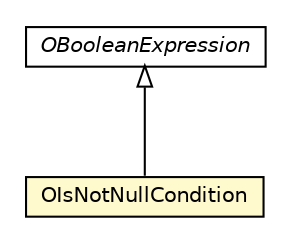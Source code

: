 #!/usr/local/bin/dot
#
# Class diagram 
# Generated by UMLGraph version R5_6-24-gf6e263 (http://www.umlgraph.org/)
#

digraph G {
	edge [fontname="Helvetica",fontsize=10,labelfontname="Helvetica",labelfontsize=10];
	node [fontname="Helvetica",fontsize=10,shape=plaintext];
	nodesep=0.25;
	ranksep=0.5;
	// com.orientechnologies.orient.core.sql.parser.OIsNotNullCondition
	c2177079 [label=<<table title="com.orientechnologies.orient.core.sql.parser.OIsNotNullCondition" border="0" cellborder="1" cellspacing="0" cellpadding="2" port="p" bgcolor="lemonChiffon" href="./OIsNotNullCondition.html">
		<tr><td><table border="0" cellspacing="0" cellpadding="1">
<tr><td align="center" balign="center"> OIsNotNullCondition </td></tr>
		</table></td></tr>
		</table>>, URL="./OIsNotNullCondition.html", fontname="Helvetica", fontcolor="black", fontsize=10.0];
	// com.orientechnologies.orient.core.sql.parser.OBooleanExpression
	c2177223 [label=<<table title="com.orientechnologies.orient.core.sql.parser.OBooleanExpression" border="0" cellborder="1" cellspacing="0" cellpadding="2" port="p" href="./OBooleanExpression.html">
		<tr><td><table border="0" cellspacing="0" cellpadding="1">
<tr><td align="center" balign="center"><font face="Helvetica-Oblique"> OBooleanExpression </font></td></tr>
		</table></td></tr>
		</table>>, URL="./OBooleanExpression.html", fontname="Helvetica", fontcolor="black", fontsize=10.0];
	//com.orientechnologies.orient.core.sql.parser.OIsNotNullCondition extends com.orientechnologies.orient.core.sql.parser.OBooleanExpression
	c2177223:p -> c2177079:p [dir=back,arrowtail=empty];
}

